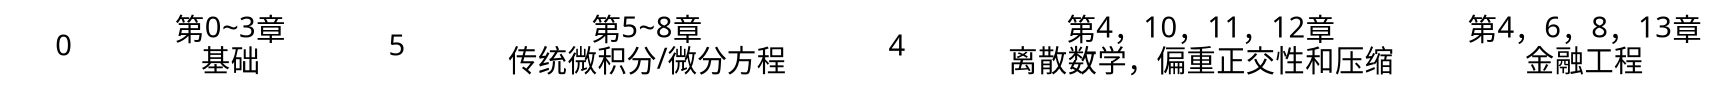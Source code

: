 digraph Numerical{           //设置分辨率
	dpi = 320;

		node[shape=plaintext,fontname="SimSon"]
		0_3[label="第0~3章\n基础"];
		5_8[label="第5~8章\n传统微积分/微分方程"];
		4_10_11_12function_analysis[label="第4，10，11，12章\n离散数学，偏重正交性和压缩"];
		4_6_8_9_13[label="第4，6，8，13章\n金融工程"];



}

